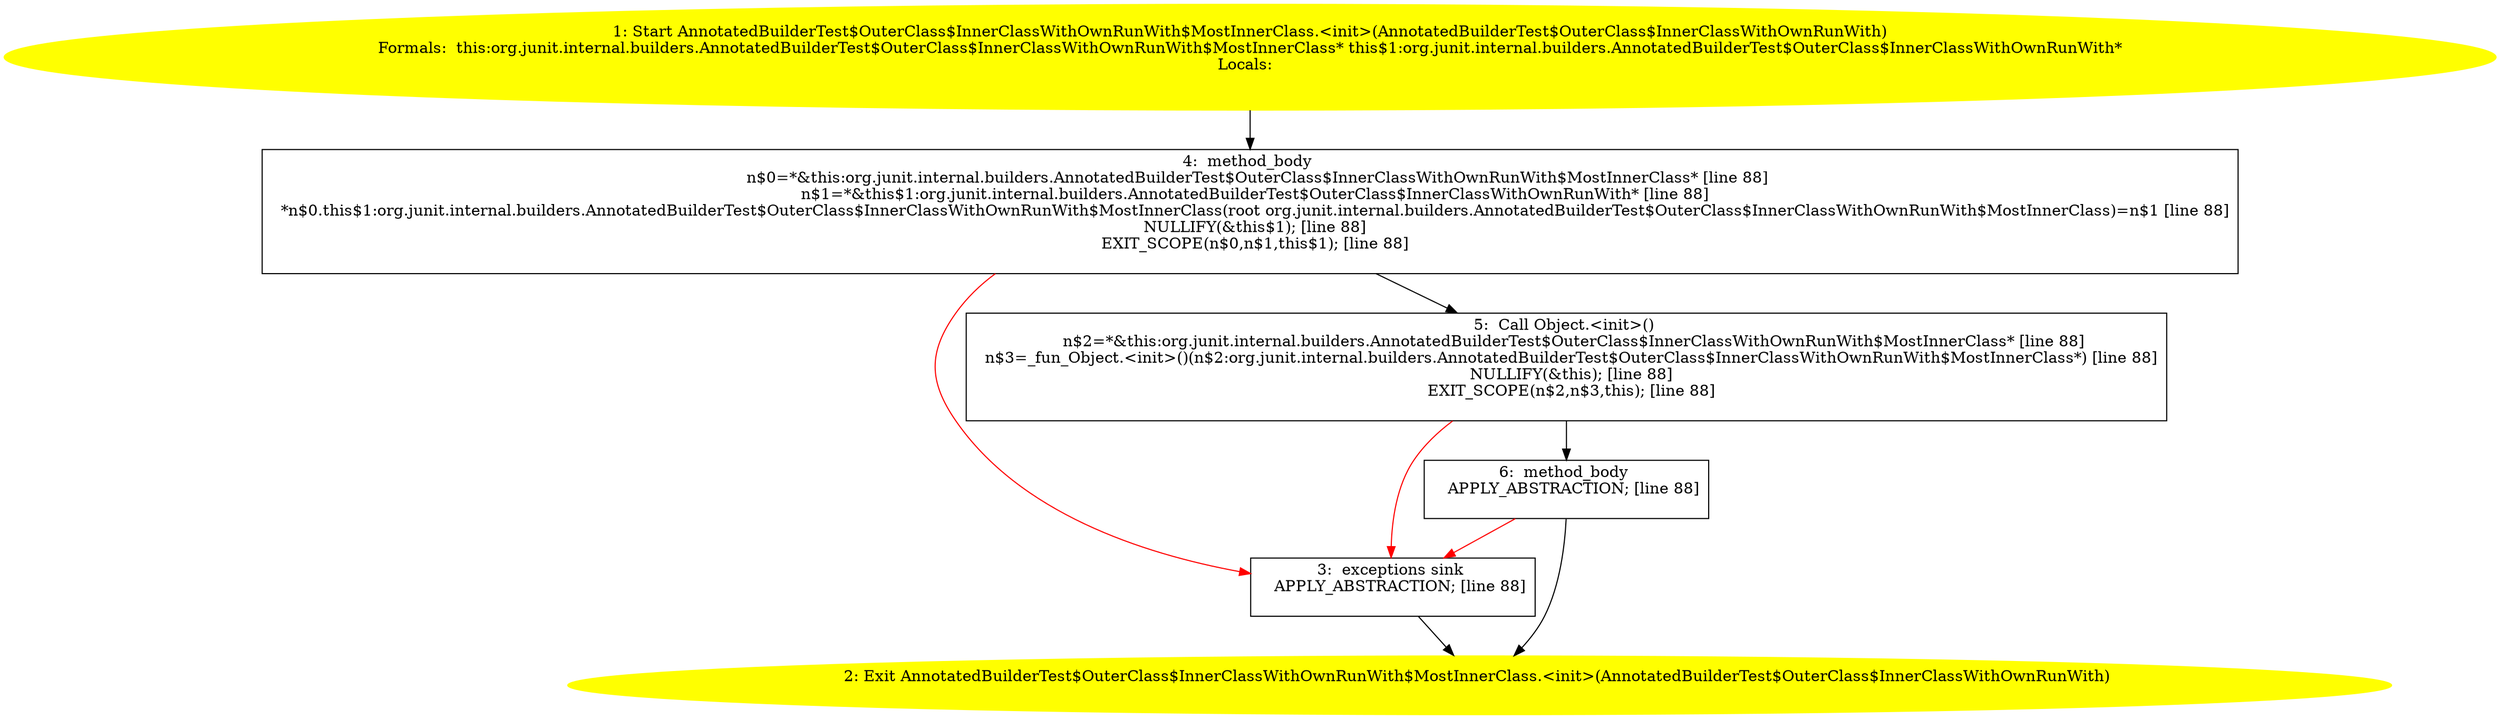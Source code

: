 /* @generated */
digraph cfg {
"org.junit.internal.builders.AnnotatedBuilderTest$OuterClass$InnerClassWithOwnRunWith$MostInnerClass..68bfd2a2202f40108615620fcb08cf40_1" [label="1: Start AnnotatedBuilderTest$OuterClass$InnerClassWithOwnRunWith$MostInnerClass.<init>(AnnotatedBuilderTest$OuterClass$InnerClassWithOwnRunWith)\nFormals:  this:org.junit.internal.builders.AnnotatedBuilderTest$OuterClass$InnerClassWithOwnRunWith$MostInnerClass* this$1:org.junit.internal.builders.AnnotatedBuilderTest$OuterClass$InnerClassWithOwnRunWith*\nLocals:  \n  " color=yellow style=filled]
	

	 "org.junit.internal.builders.AnnotatedBuilderTest$OuterClass$InnerClassWithOwnRunWith$MostInnerClass..68bfd2a2202f40108615620fcb08cf40_1" -> "org.junit.internal.builders.AnnotatedBuilderTest$OuterClass$InnerClassWithOwnRunWith$MostInnerClass..68bfd2a2202f40108615620fcb08cf40_4" ;
"org.junit.internal.builders.AnnotatedBuilderTest$OuterClass$InnerClassWithOwnRunWith$MostInnerClass..68bfd2a2202f40108615620fcb08cf40_2" [label="2: Exit AnnotatedBuilderTest$OuterClass$InnerClassWithOwnRunWith$MostInnerClass.<init>(AnnotatedBuilderTest$OuterClass$InnerClassWithOwnRunWith) \n  " color=yellow style=filled]
	

"org.junit.internal.builders.AnnotatedBuilderTest$OuterClass$InnerClassWithOwnRunWith$MostInnerClass..68bfd2a2202f40108615620fcb08cf40_3" [label="3:  exceptions sink \n   APPLY_ABSTRACTION; [line 88]\n " shape="box"]
	

	 "org.junit.internal.builders.AnnotatedBuilderTest$OuterClass$InnerClassWithOwnRunWith$MostInnerClass..68bfd2a2202f40108615620fcb08cf40_3" -> "org.junit.internal.builders.AnnotatedBuilderTest$OuterClass$InnerClassWithOwnRunWith$MostInnerClass..68bfd2a2202f40108615620fcb08cf40_2" ;
"org.junit.internal.builders.AnnotatedBuilderTest$OuterClass$InnerClassWithOwnRunWith$MostInnerClass..68bfd2a2202f40108615620fcb08cf40_4" [label="4:  method_body \n   n$0=*&this:org.junit.internal.builders.AnnotatedBuilderTest$OuterClass$InnerClassWithOwnRunWith$MostInnerClass* [line 88]\n  n$1=*&this$1:org.junit.internal.builders.AnnotatedBuilderTest$OuterClass$InnerClassWithOwnRunWith* [line 88]\n  *n$0.this$1:org.junit.internal.builders.AnnotatedBuilderTest$OuterClass$InnerClassWithOwnRunWith$MostInnerClass(root org.junit.internal.builders.AnnotatedBuilderTest$OuterClass$InnerClassWithOwnRunWith$MostInnerClass)=n$1 [line 88]\n  NULLIFY(&this$1); [line 88]\n  EXIT_SCOPE(n$0,n$1,this$1); [line 88]\n " shape="box"]
	

	 "org.junit.internal.builders.AnnotatedBuilderTest$OuterClass$InnerClassWithOwnRunWith$MostInnerClass..68bfd2a2202f40108615620fcb08cf40_4" -> "org.junit.internal.builders.AnnotatedBuilderTest$OuterClass$InnerClassWithOwnRunWith$MostInnerClass..68bfd2a2202f40108615620fcb08cf40_5" ;
	 "org.junit.internal.builders.AnnotatedBuilderTest$OuterClass$InnerClassWithOwnRunWith$MostInnerClass..68bfd2a2202f40108615620fcb08cf40_4" -> "org.junit.internal.builders.AnnotatedBuilderTest$OuterClass$InnerClassWithOwnRunWith$MostInnerClass..68bfd2a2202f40108615620fcb08cf40_3" [color="red" ];
"org.junit.internal.builders.AnnotatedBuilderTest$OuterClass$InnerClassWithOwnRunWith$MostInnerClass..68bfd2a2202f40108615620fcb08cf40_5" [label="5:  Call Object.<init>() \n   n$2=*&this:org.junit.internal.builders.AnnotatedBuilderTest$OuterClass$InnerClassWithOwnRunWith$MostInnerClass* [line 88]\n  n$3=_fun_Object.<init>()(n$2:org.junit.internal.builders.AnnotatedBuilderTest$OuterClass$InnerClassWithOwnRunWith$MostInnerClass*) [line 88]\n  NULLIFY(&this); [line 88]\n  EXIT_SCOPE(n$2,n$3,this); [line 88]\n " shape="box"]
	

	 "org.junit.internal.builders.AnnotatedBuilderTest$OuterClass$InnerClassWithOwnRunWith$MostInnerClass..68bfd2a2202f40108615620fcb08cf40_5" -> "org.junit.internal.builders.AnnotatedBuilderTest$OuterClass$InnerClassWithOwnRunWith$MostInnerClass..68bfd2a2202f40108615620fcb08cf40_6" ;
	 "org.junit.internal.builders.AnnotatedBuilderTest$OuterClass$InnerClassWithOwnRunWith$MostInnerClass..68bfd2a2202f40108615620fcb08cf40_5" -> "org.junit.internal.builders.AnnotatedBuilderTest$OuterClass$InnerClassWithOwnRunWith$MostInnerClass..68bfd2a2202f40108615620fcb08cf40_3" [color="red" ];
"org.junit.internal.builders.AnnotatedBuilderTest$OuterClass$InnerClassWithOwnRunWith$MostInnerClass..68bfd2a2202f40108615620fcb08cf40_6" [label="6:  method_body \n   APPLY_ABSTRACTION; [line 88]\n " shape="box"]
	

	 "org.junit.internal.builders.AnnotatedBuilderTest$OuterClass$InnerClassWithOwnRunWith$MostInnerClass..68bfd2a2202f40108615620fcb08cf40_6" -> "org.junit.internal.builders.AnnotatedBuilderTest$OuterClass$InnerClassWithOwnRunWith$MostInnerClass..68bfd2a2202f40108615620fcb08cf40_2" ;
	 "org.junit.internal.builders.AnnotatedBuilderTest$OuterClass$InnerClassWithOwnRunWith$MostInnerClass..68bfd2a2202f40108615620fcb08cf40_6" -> "org.junit.internal.builders.AnnotatedBuilderTest$OuterClass$InnerClassWithOwnRunWith$MostInnerClass..68bfd2a2202f40108615620fcb08cf40_3" [color="red" ];
}
